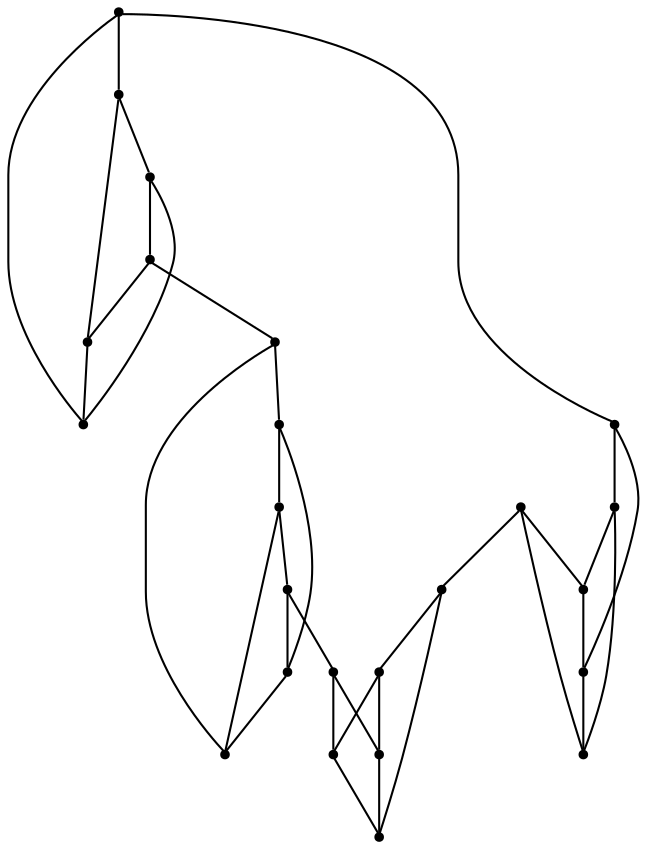 graph {
  node [shape=point,comment="{\"directed\":false,\"doi\":\"10.1007/978-3-030-35802-0_33\",\"figure\":\"4 (1)\"}"]

  v0 [pos="689.5056824985504,431.43440050921436"]
  v1 [pos="614.493732738054,318.91785484994557"]
  v2 [pos="655.75027967096,543.9509461684829"]
  v3 [pos="599.4913173505877,656.4674918277515"]
  v4 [pos="689.5056824985504,476.440967902811"]
  v5 [pos="689.5056824985504,386.42783311561743"]
  v6 [pos="689.5056824985504,296.4145711531471"]
  v7 [pos="689.5056824985504,656.4674918277515"]
  v8 [pos="667.0020594173509,581.4564613882392"]
  v9 [pos="576.9877578578058,330.16956028598315"]
  v10 [pos="554.4841347766064,656.4674918277515"]
  v11 [pos="509.47699194538603,296.4145711531471"]
  v12 [pos="441.9662498786228,622.7126298701924"]
  v13 [pos="329.4483252378783,566.4543570405581"]
  v14 [pos="509.47699194538603,656.4674918277515"]
  v15 [pos="464.4698093714047,296.4145711531471"]
  v16 [pos="351.9518847306602,371.4254744173828"]
  v17 [pos="404.46027499837464,633.9640809556764"]
  v18 [pos="329.4483252378783,656.4674918277515"]
  v19 [pos="329.4483252378783,296.4145711531471"]
  v20 [pos="363.2036962712599,408.9309896371391"]
  v21 [pos="419.46265859163225,296.4145711531471"]
  v22 [pos="329.4483252378783,476.440967902811"]
  v23 [pos="329.4483252378783,521.4475352964078"]

  v0 -- v1 [id="-1",pos="689.5056824985504,431.43440050921436 614.493732738054,318.91785484994557 614.493732738054,318.91785484994557 614.493732738054,318.91785484994557"]
  v2 -- v3 [id="-2",pos="655.75027967096,543.9509461684829 599.4913173505877,656.4674918277515 599.4913173505877,656.4674918277515 599.4913173505877,656.4674918277515"]
  v4 -- v2 [id="-3",pos="689.5056824985504,476.440967902811 655.75027967096,543.9509461684829 655.75027967096,543.9509461684829 655.75027967096,543.9509461684829"]
  v23 -- v17 [id="-4",pos="329.4483252378783,521.4475352964078 404.46027499837464,633.9640809556764 404.46027499837464,633.9640809556764 404.46027499837464,633.9640809556764"]
  v5 -- v6 [id="-5",pos="689.5056824985504,386.42783311561743 689.5056824985504,296.4145711531471 689.5056824985504,296.4145711531471 689.5056824985504,296.4145711531471"]
  v18 -- v14 [id="-6",pos="329.4483252378783,656.4674918277515 509.47699194538603,656.4674918277515 509.47699194538603,656.4674918277515 509.47699194538603,656.4674918277515"]
  v14 -- v10 [id="-7",pos="509.47699194538603,656.4674918277515 554.4841347766064,656.4674918277515 554.4841347766064,656.4674918277515 554.4841347766064,656.4674918277515"]
  v10 -- v3 [id="-8",pos="554.4841347766064,656.4674918277515 599.4913173505877,656.4674918277515 599.4913173505877,656.4674918277515 599.4913173505877,656.4674918277515"]
  v3 -- v7 [id="-9",pos="599.4913173505877,656.4674918277515 689.5056824985504,656.4674918277515 689.5056824985504,656.4674918277515 689.5056824985504,656.4674918277515"]
  v18 -- v13 [id="-10",pos="329.4483252378783,656.4674918277515 329.4483252378783,566.4543570405581 329.4483252378783,566.4543570405581 329.4483252378783,566.4543570405581"]
  v13 -- v23 [id="-11",pos="329.4483252378783,566.4543570405581 329.4483252378783,521.4475352964078 329.4483252378783,521.4475352964078 329.4483252378783,521.4475352964078"]
  v23 -- v22 [id="-12",pos="329.4483252378783,521.4475352964078 329.4483252378783,476.440967902811 329.4483252378783,476.440967902811 329.4483252378783,476.440967902811"]
  v22 -- v19 [id="-13",pos="329.4483252378783,476.440967902811 329.4483252378783,296.4145711531471 329.4483252378783,296.4145711531471 329.4483252378783,296.4145711531471"]
  v22 -- v20 [id="-14",pos="329.4483252378783,476.440967902811 363.2036962712599,408.9309896371391 363.2036962712599,408.9309896371391 363.2036962712599,408.9309896371391"]
  v20 -- v21 [id="-15",pos="363.2036962712599,408.9309896371391 419.46265859163225,296.4145711531471 419.46265859163225,296.4145711531471 419.46265859163225,296.4145711531471"]
  v19 -- v21 [id="-16",pos="329.4483252378783,296.4145711531471 419.46265859163225,296.4145711531471 419.46265859163225,296.4145711531471 419.46265859163225,296.4145711531471"]
  v21 -- v15 [id="-17",pos="419.46265859163225,296.4145711531471 464.4698093714047,296.4145711531471 464.4698093714047,296.4145711531471 464.4698093714047,296.4145711531471"]
  v15 -- v11 [id="-18",pos="464.4698093714047,296.4145711531471 509.47699194538603,296.4145711531471 509.47699194538603,296.4145711531471 509.47699194538603,296.4145711531471"]
  v11 -- v6 [id="-19",pos="509.47699194538603,296.4145711531471 689.5056824985504,296.4145711531471 689.5056824985504,296.4145711531471 689.5056824985504,296.4145711531471"]
  v0 -- v5 [id="-20",pos="689.5056824985504,431.43440050921436 689.5056824985504,386.42783311561743 689.5056824985504,386.42783311561743 689.5056824985504,386.42783311561743"]
  v4 -- v0 [id="-21",pos="689.5056824985504,476.440967902811 689.5056824985504,431.43440050921436 689.5056824985504,431.43440050921436 689.5056824985504,431.43440050921436"]
  v20 -- v16 [id="-22",pos="363.2036962712599,408.9309896371391 351.9518847306602,371.4254744173828 351.9518847306602,371.4254744173828 351.9518847306602,371.4254744173828"]
  v16 -- v19 [id="-23",pos="351.9518847306602,371.4254744173828 329.4483252378783,296.4145711531471 329.4483252378783,296.4145711531471 329.4483252378783,296.4145711531471"]
  v12 -- v17 [id="-24",pos="441.9662498786228,622.7126298701924 404.46027499837464,633.9640809556764 404.46027499837464,633.9640809556764 404.46027499837464,633.9640809556764"]
  v17 -- v18 [id="-25",pos="404.46027499837464,633.9640809556764 329.4483252378783,656.4674918277515 329.4483252378783,656.4674918277515 329.4483252378783,656.4674918277515"]
  v15 -- v16 [id="-26",pos="464.4698093714047,296.4145711531471 351.9518847306602,371.4254744173828 351.9518847306602,371.4254744173828 351.9518847306602,371.4254744173828"]
  v7 -- v4 [id="-27",pos="689.5056824985504,656.4674918277515 689.5056824985504,476.440967902811 689.5056824985504,476.440967902811 689.5056824985504,476.440967902811"]
  v8 -- v7 [id="-28",pos="667.0020594173509,581.4564613882392 689.5056824985504,656.4674918277515 689.5056824985504,656.4674918277515 689.5056824985504,656.4674918277515"]
  v14 -- v12 [id="-29",pos="509.47699194538603,656.4674918277515 441.9662498786228,622.7126298701924 441.9662498786228,622.7126298701924 441.9662498786228,622.7126298701924"]
  v12 -- v13 [id="-30",pos="441.9662498786228,622.7126298701924 329.4483252378783,566.4543570405581 329.4483252378783,566.4543570405581 329.4483252378783,566.4543570405581"]
  v11 -- v9 [id="-31",pos="509.47699194538603,296.4145711531471 576.9877578578058,330.16956028598315 576.9877578578058,330.16956028598315 576.9877578578058,330.16956028598315"]
  v9 -- v5 [id="-32",pos="576.9877578578058,330.16956028598315 689.5056824985504,386.42783311561743 689.5056824985504,386.42783311561743 689.5056824985504,386.42783311561743"]
  v2 -- v8 [id="-33",pos="655.75027967096,543.9509461684829 667.0020594173509,581.4564613882392 667.0020594173509,581.4564613882392 667.0020594173509,581.4564613882392"]
  v1 -- v6 [id="-34",pos="614.493732738054,318.91785484994557 689.5056824985504,296.4145711531471 689.5056824985504,296.4145711531471 689.5056824985504,296.4145711531471"]
  v9 -- v1 [id="-35",pos="576.9877578578058,330.16956028598315 614.493732738054,318.91785484994557 614.493732738054,318.91785484994557 614.493732738054,318.91785484994557"]
  v10 -- v8 [id="-36",pos="554.4841347766064,656.4674918277515 667.0020594173509,581.4564613882392 667.0020594173509,581.4564613882392 667.0020594173509,581.4564613882392"]
}